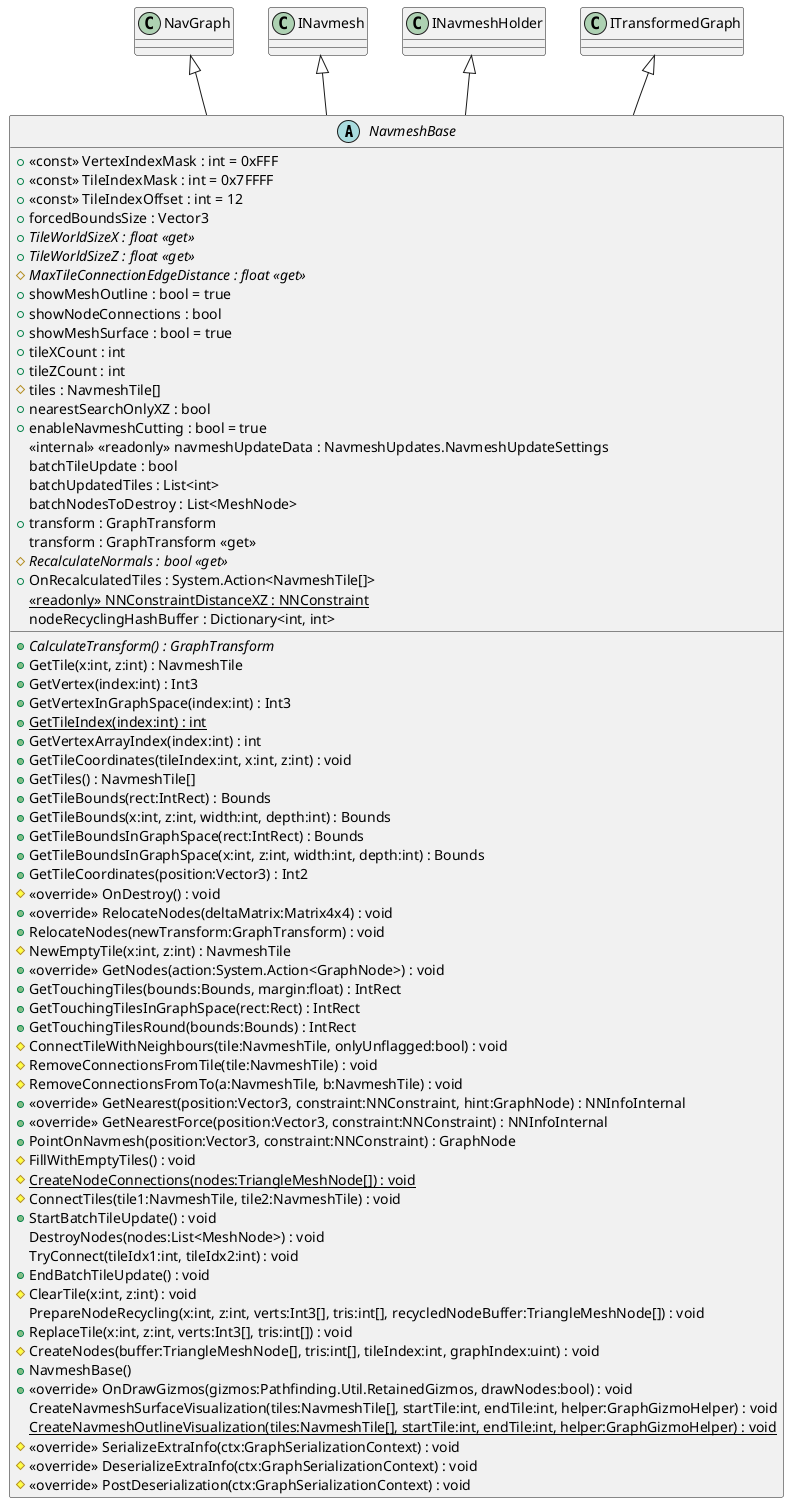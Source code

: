 @startuml
abstract class NavmeshBase {
    + <<const>> VertexIndexMask : int = 0xFFF
    + <<const>> TileIndexMask : int = 0x7FFFF
    + <<const>> TileIndexOffset : int = 12
    + forcedBoundsSize : Vector3
    + {abstract} TileWorldSizeX : float <<get>>
    + {abstract} TileWorldSizeZ : float <<get>>
    # {abstract} MaxTileConnectionEdgeDistance : float <<get>>
    + showMeshOutline : bool = true
    + showNodeConnections : bool
    + showMeshSurface : bool = true
    + tileXCount : int
    + tileZCount : int
    # tiles : NavmeshTile[]
    + nearestSearchOnlyXZ : bool
    + enableNavmeshCutting : bool = true
    <<internal>> <<readonly>> navmeshUpdateData : NavmeshUpdates.NavmeshUpdateSettings
    batchTileUpdate : bool
    batchUpdatedTiles : List<int>
    batchNodesToDestroy : List<MeshNode>
    + transform : GraphTransform
    transform : GraphTransform <<get>>
    # {abstract} RecalculateNormals : bool <<get>>
    + {abstract} CalculateTransform() : GraphTransform
    + OnRecalculatedTiles : System.Action<NavmeshTile[]>
    + GetTile(x:int, z:int) : NavmeshTile
    + GetVertex(index:int) : Int3
    + GetVertexInGraphSpace(index:int) : Int3
    + {static} GetTileIndex(index:int) : int
    + GetVertexArrayIndex(index:int) : int
    + GetTileCoordinates(tileIndex:int, x:int, z:int) : void
    + GetTiles() : NavmeshTile[]
    + GetTileBounds(rect:IntRect) : Bounds
    + GetTileBounds(x:int, z:int, width:int, depth:int) : Bounds
    + GetTileBoundsInGraphSpace(rect:IntRect) : Bounds
    + GetTileBoundsInGraphSpace(x:int, z:int, width:int, depth:int) : Bounds
    + GetTileCoordinates(position:Vector3) : Int2
    # <<override>> OnDestroy() : void
    + <<override>> RelocateNodes(deltaMatrix:Matrix4x4) : void
    + RelocateNodes(newTransform:GraphTransform) : void
    # NewEmptyTile(x:int, z:int) : NavmeshTile
    + <<override>> GetNodes(action:System.Action<GraphNode>) : void
    + GetTouchingTiles(bounds:Bounds, margin:float) : IntRect
    + GetTouchingTilesInGraphSpace(rect:Rect) : IntRect
    + GetTouchingTilesRound(bounds:Bounds) : IntRect
    # ConnectTileWithNeighbours(tile:NavmeshTile, onlyUnflagged:bool) : void
    # RemoveConnectionsFromTile(tile:NavmeshTile) : void
    # RemoveConnectionsFromTo(a:NavmeshTile, b:NavmeshTile) : void
    {static} <<readonly>> NNConstraintDistanceXZ : NNConstraint
    + <<override>> GetNearest(position:Vector3, constraint:NNConstraint, hint:GraphNode) : NNInfoInternal
    + <<override>> GetNearestForce(position:Vector3, constraint:NNConstraint) : NNInfoInternal
    + PointOnNavmesh(position:Vector3, constraint:NNConstraint) : GraphNode
    # FillWithEmptyTiles() : void
    # {static} CreateNodeConnections(nodes:TriangleMeshNode[]) : void
    # ConnectTiles(tile1:NavmeshTile, tile2:NavmeshTile) : void
    + StartBatchTileUpdate() : void
    DestroyNodes(nodes:List<MeshNode>) : void
    TryConnect(tileIdx1:int, tileIdx2:int) : void
    + EndBatchTileUpdate() : void
    # ClearTile(x:int, z:int) : void
    nodeRecyclingHashBuffer : Dictionary<int, int>
    PrepareNodeRecycling(x:int, z:int, verts:Int3[], tris:int[], recycledNodeBuffer:TriangleMeshNode[]) : void
    + ReplaceTile(x:int, z:int, verts:Int3[], tris:int[]) : void
    # CreateNodes(buffer:TriangleMeshNode[], tris:int[], tileIndex:int, graphIndex:uint) : void
    + NavmeshBase()
    + <<override>> OnDrawGizmos(gizmos:Pathfinding.Util.RetainedGizmos, drawNodes:bool) : void
    CreateNavmeshSurfaceVisualization(tiles:NavmeshTile[], startTile:int, endTile:int, helper:GraphGizmoHelper) : void
    {static} CreateNavmeshOutlineVisualization(tiles:NavmeshTile[], startTile:int, endTile:int, helper:GraphGizmoHelper) : void
    # <<override>> SerializeExtraInfo(ctx:GraphSerializationContext) : void
    # <<override>> DeserializeExtraInfo(ctx:GraphSerializationContext) : void
    # <<override>> PostDeserialization(ctx:GraphSerializationContext) : void
}
NavGraph <|-- NavmeshBase
INavmesh <|-- NavmeshBase
INavmeshHolder <|-- NavmeshBase
ITransformedGraph <|-- NavmeshBase
@enduml
